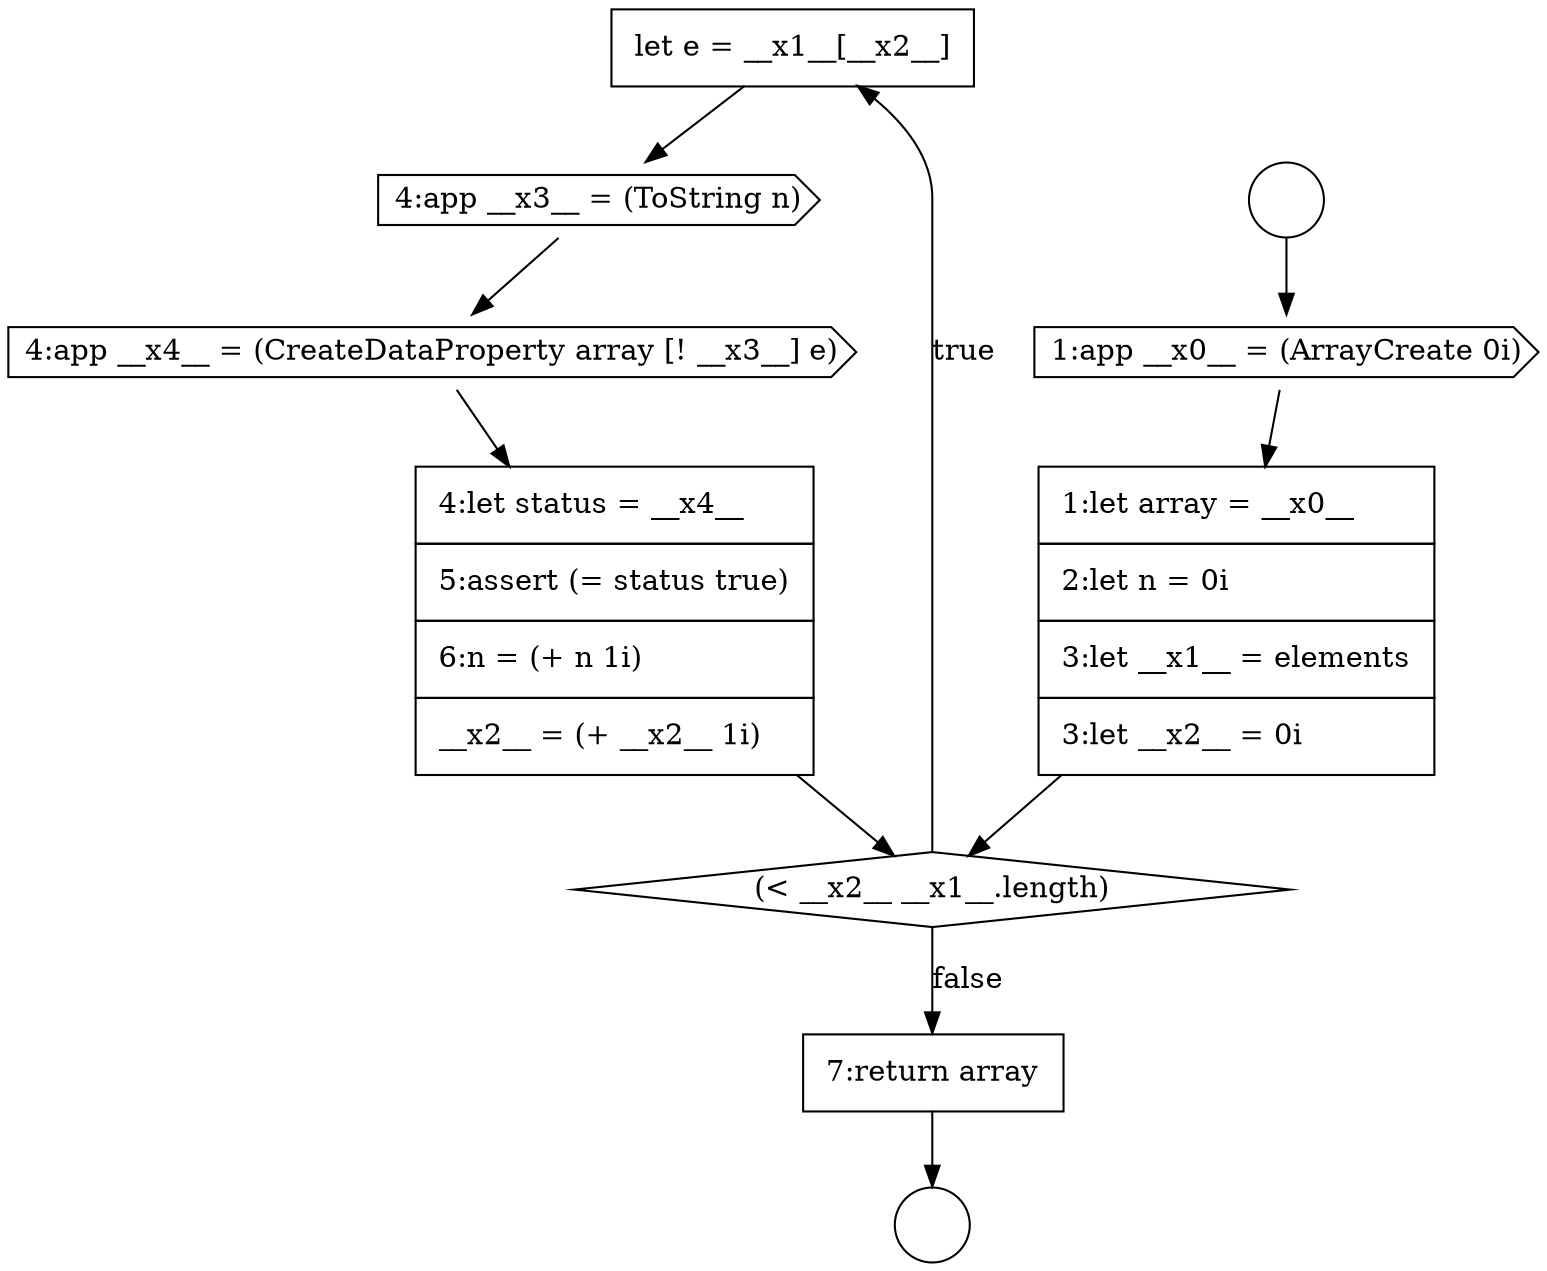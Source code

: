digraph {
  node846 [shape=none, margin=0, label=<<font color="black">
    <table border="0" cellborder="1" cellspacing="0" cellpadding="10">
      <tr><td align="left">let e = __x1__[__x2__]</td></tr>
    </table>
  </font>> color="black" fillcolor="white" style=filled]
  node841 [shape=circle label=" " color="black" fillcolor="white" style=filled]
  node849 [shape=none, margin=0, label=<<font color="black">
    <table border="0" cellborder="1" cellspacing="0" cellpadding="10">
      <tr><td align="left">4:let status = __x4__</td></tr>
      <tr><td align="left">5:assert (= status true)</td></tr>
      <tr><td align="left">6:n = (+ n 1i)</td></tr>
      <tr><td align="left">__x2__ = (+ __x2__ 1i)</td></tr>
    </table>
  </font>> color="black" fillcolor="white" style=filled]
  node843 [shape=cds, label=<<font color="black">1:app __x0__ = (ArrayCreate 0i)</font>> color="black" fillcolor="white" style=filled]
  node848 [shape=cds, label=<<font color="black">4:app __x4__ = (CreateDataProperty array [! __x3__] e)</font>> color="black" fillcolor="white" style=filled]
  node850 [shape=none, margin=0, label=<<font color="black">
    <table border="0" cellborder="1" cellspacing="0" cellpadding="10">
      <tr><td align="left">7:return array</td></tr>
    </table>
  </font>> color="black" fillcolor="white" style=filled]
  node847 [shape=cds, label=<<font color="black">4:app __x3__ = (ToString n)</font>> color="black" fillcolor="white" style=filled]
  node842 [shape=circle label=" " color="black" fillcolor="white" style=filled]
  node845 [shape=diamond, label=<<font color="black">(&lt; __x2__ __x1__.length)</font>> color="black" fillcolor="white" style=filled]
  node844 [shape=none, margin=0, label=<<font color="black">
    <table border="0" cellborder="1" cellspacing="0" cellpadding="10">
      <tr><td align="left">1:let array = __x0__</td></tr>
      <tr><td align="left">2:let n = 0i</td></tr>
      <tr><td align="left">3:let __x1__ = elements</td></tr>
      <tr><td align="left">3:let __x2__ = 0i</td></tr>
    </table>
  </font>> color="black" fillcolor="white" style=filled]
  node844 -> node845 [ color="black"]
  node841 -> node843 [ color="black"]
  node843 -> node844 [ color="black"]
  node850 -> node842 [ color="black"]
  node849 -> node845 [ color="black"]
  node845 -> node846 [label=<<font color="black">true</font>> color="black"]
  node845 -> node850 [label=<<font color="black">false</font>> color="black"]
  node848 -> node849 [ color="black"]
  node846 -> node847 [ color="black"]
  node847 -> node848 [ color="black"]
}
